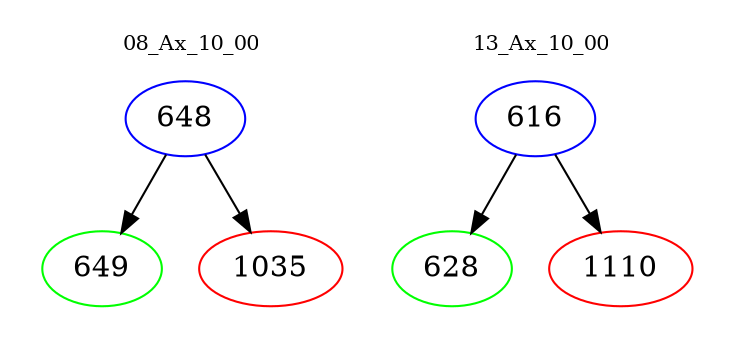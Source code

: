 digraph{
subgraph cluster_0 {
color = white
label = "08_Ax_10_00";
fontsize=10;
T0_648 [label="648", color="blue"]
T0_648 -> T0_649 [color="black"]
T0_649 [label="649", color="green"]
T0_648 -> T0_1035 [color="black"]
T0_1035 [label="1035", color="red"]
}
subgraph cluster_1 {
color = white
label = "13_Ax_10_00";
fontsize=10;
T1_616 [label="616", color="blue"]
T1_616 -> T1_628 [color="black"]
T1_628 [label="628", color="green"]
T1_616 -> T1_1110 [color="black"]
T1_1110 [label="1110", color="red"]
}
}
